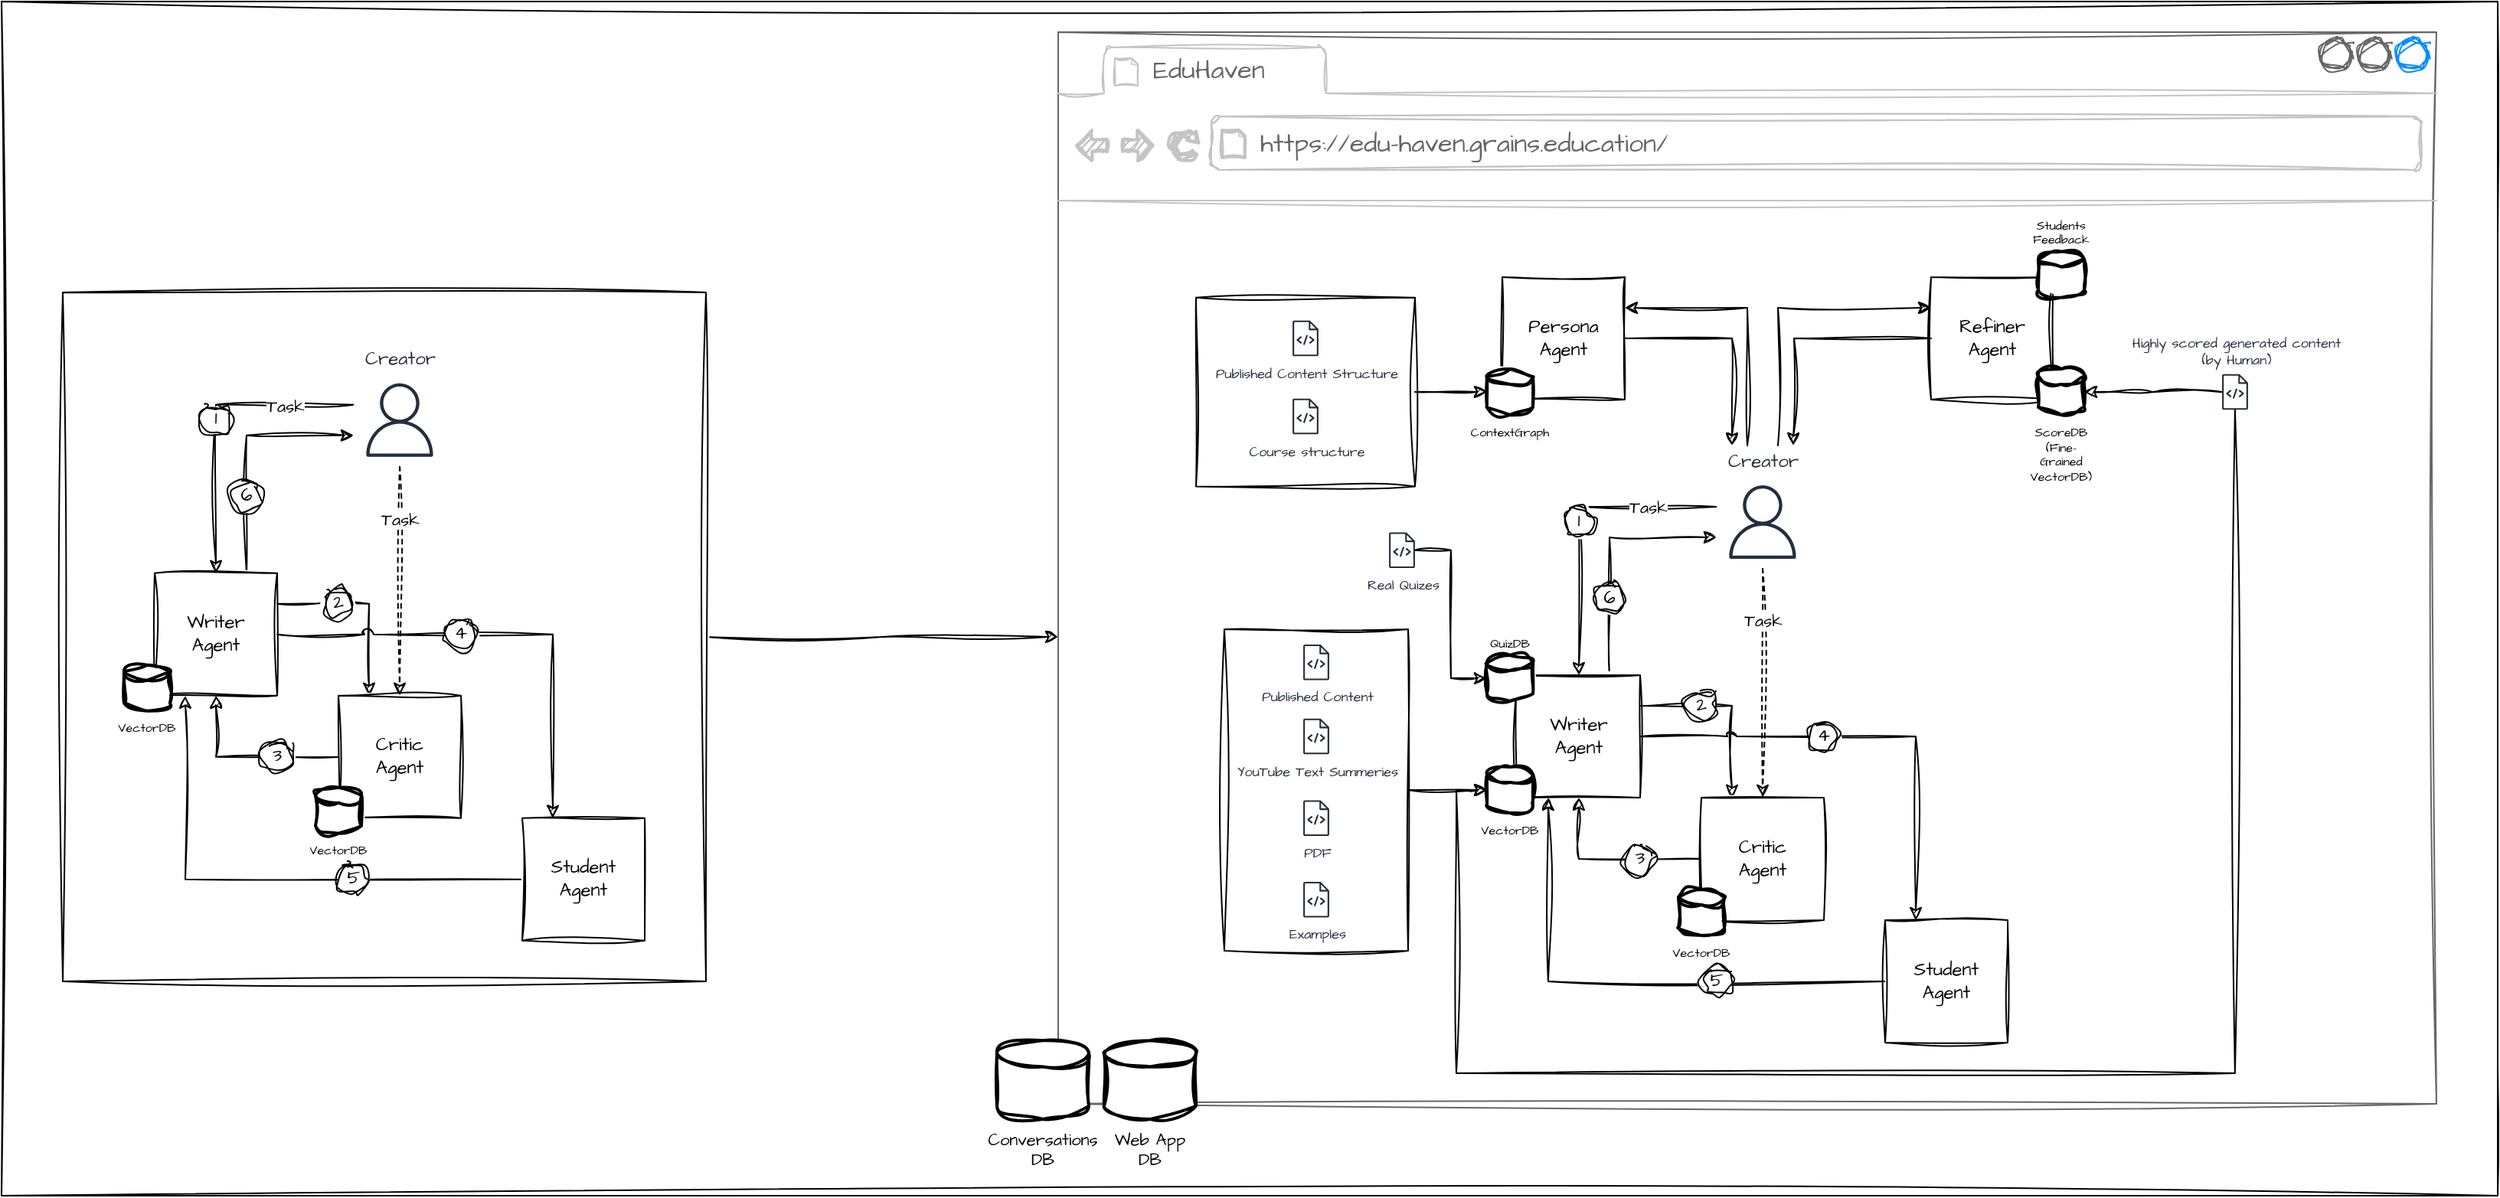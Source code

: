 <mxfile version="25.0.2">
  <diagram name="Page-1" id="W8bSNdLPYr1dXPFrKu34">
    <mxGraphModel dx="4044" dy="2367" grid="1" gridSize="10" guides="1" tooltips="1" connect="1" arrows="1" fold="1" page="1" pageScale="1" pageWidth="850" pageHeight="1100" math="0" shadow="0">
      <root>
        <mxCell id="0" />
        <mxCell id="1" parent="0" />
        <mxCell id="InH-2OL0I4JzbehAtgvm-1" value="" style="rounded=0;whiteSpace=wrap;html=1;sketch=1;hachureGap=4;jiggle=2;curveFitting=1;fontFamily=Architects Daughter;fontSource=https%3A%2F%2Ffonts.googleapis.com%2Fcss%3Ffamily%3DArchitects%2BDaughter;" vertex="1" parent="1">
          <mxGeometry x="-790" y="-80" width="1630" height="780" as="geometry" />
        </mxCell>
        <mxCell id="SzTCdKsAHVNia2QmVGR1-116" style="edgeStyle=orthogonalEdgeStyle;rounded=0;sketch=1;hachureGap=4;jiggle=2;curveFitting=1;orthogonalLoop=1;jettySize=auto;html=1;fontFamily=Architects Daughter;fontSource=https%3A%2F%2Ffonts.googleapis.com%2Fcss%3Ffamily%3DArchitects%2BDaughter;" parent="1" source="SzTCdKsAHVNia2QmVGR1-115" edge="1">
          <mxGeometry relative="1" as="geometry">
            <mxPoint x="-100.0" y="335" as="targetPoint" />
          </mxGeometry>
        </mxCell>
        <mxCell id="SzTCdKsAHVNia2QmVGR1-115" value="" style="rounded=0;whiteSpace=wrap;html=1;sketch=1;hachureGap=4;jiggle=2;curveFitting=1;fontFamily=Architects Daughter;fontSource=https%3A%2F%2Ffonts.googleapis.com%2Fcss%3Ffamily%3DArchitects%2BDaughter;" parent="1" vertex="1">
          <mxGeometry x="-750" y="110" width="420" height="450" as="geometry" />
        </mxCell>
        <mxCell id="SzTCdKsAHVNia2QmVGR1-69" value="" style="strokeWidth=1;shadow=0;dashed=0;align=center;html=1;shape=mxgraph.mockup.containers.browserWindow;rSize=0;strokeColor=#666666;strokeColor2=#008cff;strokeColor3=#c4c4c4;mainText=,;recursiveResize=0;sketch=1;hachureGap=4;jiggle=2;curveFitting=1;fontFamily=Architects Daughter;fontSource=https%3A%2F%2Ffonts.googleapis.com%2Fcss%3Ffamily%3DArchitects%2BDaughter;movable=0;resizable=0;rotatable=0;deletable=0;editable=0;locked=1;connectable=0;" parent="1" vertex="1">
          <mxGeometry x="-100" y="-60" width="900" height="700" as="geometry" />
        </mxCell>
        <mxCell id="SzTCdKsAHVNia2QmVGR1-70" value="EduHaven" style="strokeWidth=1;shadow=0;dashed=0;align=center;html=1;shape=mxgraph.mockup.containers.anchor;fontSize=17;fontColor=#666666;align=left;whiteSpace=wrap;sketch=1;hachureGap=4;jiggle=2;curveFitting=1;fontFamily=Architects Daughter;fontSource=https%3A%2F%2Ffonts.googleapis.com%2Fcss%3Ffamily%3DArchitects%2BDaughter;" parent="SzTCdKsAHVNia2QmVGR1-69" vertex="1">
          <mxGeometry x="60" y="12" width="110" height="26" as="geometry" />
        </mxCell>
        <mxCell id="SzTCdKsAHVNia2QmVGR1-71" value="https://edu-haven.grains.education/" style="strokeWidth=1;shadow=0;dashed=0;align=center;html=1;shape=mxgraph.mockup.containers.anchor;rSize=0;fontSize=17;fontColor=#666666;align=left;sketch=1;hachureGap=4;jiggle=2;curveFitting=1;fontFamily=Architects Daughter;fontSource=https%3A%2F%2Ffonts.googleapis.com%2Fcss%3Ffamily%3DArchitects%2BDaughter;" parent="SzTCdKsAHVNia2QmVGR1-69" vertex="1">
          <mxGeometry x="130" y="60" width="250" height="26" as="geometry" />
        </mxCell>
        <mxCell id="SzTCdKsAHVNia2QmVGR1-78" value="" style="rounded=0;whiteSpace=wrap;html=1;sketch=1;hachureGap=4;jiggle=2;curveFitting=1;fontFamily=Architects Daughter;fontSource=https%3A%2F%2Ffonts.googleapis.com%2Fcss%3Ffamily%3DArchitects%2BDaughter;" parent="1" vertex="1">
          <mxGeometry x="-10" y="113.32" width="143" height="123.37" as="geometry" />
        </mxCell>
        <mxCell id="SzTCdKsAHVNia2QmVGR1-37" value="Refiner&lt;div&gt;Agent&lt;br&gt;&lt;/div&gt;" style="whiteSpace=wrap;html=1;aspect=fixed;sketch=1;hachureGap=4;jiggle=2;curveFitting=1;fontFamily=Architects Daughter;fontSource=https%3A%2F%2Ffonts.googleapis.com%2Fcss%3Ffamily%3DArchitects%2BDaughter;" parent="1" vertex="1">
          <mxGeometry x="470" y="100" width="80" height="80" as="geometry" />
        </mxCell>
        <mxCell id="SzTCdKsAHVNia2QmVGR1-8" style="edgeStyle=orthogonalEdgeStyle;rounded=0;sketch=1;hachureGap=4;jiggle=2;curveFitting=1;orthogonalLoop=1;jettySize=auto;html=1;entryX=0.25;entryY=0;entryDx=0;entryDy=0;fontFamily=Architects Daughter;fontSource=https%3A%2F%2Ffonts.googleapis.com%2Fcss%3Ffamily%3DArchitects%2BDaughter;" parent="1" source="SzTCdKsAHVNia2QmVGR1-1" target="SzTCdKsAHVNia2QmVGR1-2" edge="1">
          <mxGeometry relative="1" as="geometry">
            <Array as="points">
              <mxPoint x="340" y="380" />
            </Array>
          </mxGeometry>
        </mxCell>
        <mxCell id="SzTCdKsAHVNia2QmVGR1-10" style="edgeStyle=orthogonalEdgeStyle;rounded=0;sketch=1;hachureGap=4;jiggle=2;curveFitting=1;orthogonalLoop=1;jettySize=auto;html=1;exitX=1;exitY=0.5;exitDx=0;exitDy=0;entryX=0.25;entryY=0;entryDx=0;entryDy=0;fontFamily=Architects Daughter;fontSource=https%3A%2F%2Ffonts.googleapis.com%2Fcss%3Ffamily%3DArchitects%2BDaughter;jumpStyle=arc;" parent="1" source="SzTCdKsAHVNia2QmVGR1-1" target="SzTCdKsAHVNia2QmVGR1-3" edge="1">
          <mxGeometry relative="1" as="geometry" />
        </mxCell>
        <mxCell id="SzTCdKsAHVNia2QmVGR1-13" style="edgeStyle=orthogonalEdgeStyle;rounded=0;sketch=1;hachureGap=4;jiggle=2;curveFitting=1;orthogonalLoop=1;jettySize=auto;html=1;exitX=0.75;exitY=0;exitDx=0;exitDy=0;fontFamily=Architects Daughter;fontSource=https%3A%2F%2Ffonts.googleapis.com%2Fcss%3Ffamily%3DArchitects%2BDaughter;" parent="1" source="SzTCdKsAHVNia2QmVGR1-1" target="SzTCdKsAHVNia2QmVGR1-4" edge="1">
          <mxGeometry relative="1" as="geometry">
            <mxPoint x="310" y="280" as="targetPoint" />
            <Array as="points">
              <mxPoint x="260" y="270" />
            </Array>
          </mxGeometry>
        </mxCell>
        <mxCell id="SzTCdKsAHVNia2QmVGR1-1" value="Writer&lt;div&gt;Agent&lt;/div&gt;" style="whiteSpace=wrap;html=1;aspect=fixed;sketch=1;hachureGap=4;jiggle=2;curveFitting=1;fontFamily=Architects Daughter;fontSource=https%3A%2F%2Ffonts.googleapis.com%2Fcss%3Ffamily%3DArchitects%2BDaughter;" parent="1" vertex="1">
          <mxGeometry x="200" y="360" width="80" height="80" as="geometry" />
        </mxCell>
        <mxCell id="SzTCdKsAHVNia2QmVGR1-9" style="edgeStyle=orthogonalEdgeStyle;rounded=0;sketch=1;hachureGap=4;jiggle=2;curveFitting=1;orthogonalLoop=1;jettySize=auto;html=1;exitX=0;exitY=0.5;exitDx=0;exitDy=0;entryX=0.5;entryY=1;entryDx=0;entryDy=0;fontFamily=Architects Daughter;fontSource=https%3A%2F%2Ffonts.googleapis.com%2Fcss%3Ffamily%3DArchitects%2BDaughter;" parent="1" source="SzTCdKsAHVNia2QmVGR1-2" target="SzTCdKsAHVNia2QmVGR1-1" edge="1">
          <mxGeometry relative="1" as="geometry" />
        </mxCell>
        <mxCell id="SzTCdKsAHVNia2QmVGR1-2" value="Critic&lt;div&gt;Agent&lt;br&gt;&lt;/div&gt;" style="whiteSpace=wrap;html=1;aspect=fixed;sketch=1;hachureGap=4;jiggle=2;curveFitting=1;fontFamily=Architects Daughter;fontSource=https%3A%2F%2Ffonts.googleapis.com%2Fcss%3Ffamily%3DArchitects%2BDaughter;" parent="1" vertex="1">
          <mxGeometry x="320" y="440" width="80" height="80" as="geometry" />
        </mxCell>
        <mxCell id="SzTCdKsAHVNia2QmVGR1-11" style="edgeStyle=orthogonalEdgeStyle;rounded=0;sketch=1;hachureGap=4;jiggle=2;curveFitting=1;orthogonalLoop=1;jettySize=auto;html=1;entryX=0.25;entryY=1;entryDx=0;entryDy=0;fontFamily=Architects Daughter;fontSource=https%3A%2F%2Ffonts.googleapis.com%2Fcss%3Ffamily%3DArchitects%2BDaughter;" parent="1" source="SzTCdKsAHVNia2QmVGR1-3" target="SzTCdKsAHVNia2QmVGR1-1" edge="1">
          <mxGeometry relative="1" as="geometry" />
        </mxCell>
        <mxCell id="SzTCdKsAHVNia2QmVGR1-3" value="Student&lt;div&gt;Agent&lt;br&gt;&lt;/div&gt;" style="whiteSpace=wrap;html=1;aspect=fixed;sketch=1;hachureGap=4;jiggle=2;curveFitting=1;fontFamily=Architects Daughter;fontSource=https%3A%2F%2Ffonts.googleapis.com%2Fcss%3Ffamily%3DArchitects%2BDaughter;" parent="1" vertex="1">
          <mxGeometry x="440" y="520" width="80" height="80" as="geometry" />
        </mxCell>
        <mxCell id="SzTCdKsAHVNia2QmVGR1-5" style="edgeStyle=orthogonalEdgeStyle;rounded=0;sketch=1;hachureGap=4;jiggle=2;curveFitting=1;orthogonalLoop=1;jettySize=auto;html=1;entryX=0.5;entryY=0;entryDx=0;entryDy=0;fontFamily=Architects Daughter;fontSource=https%3A%2F%2Ffonts.googleapis.com%2Fcss%3Ffamily%3DArchitects%2BDaughter;" parent="1" source="SzTCdKsAHVNia2QmVGR1-4" target="SzTCdKsAHVNia2QmVGR1-1" edge="1">
          <mxGeometry relative="1" as="geometry">
            <Array as="points">
              <mxPoint x="240" y="250" />
            </Array>
          </mxGeometry>
        </mxCell>
        <mxCell id="SzTCdKsAHVNia2QmVGR1-15" value="Task" style="edgeLabel;html=1;align=center;verticalAlign=middle;resizable=0;points=[];sketch=1;hachureGap=4;jiggle=2;curveFitting=1;fontFamily=Architects Daughter;fontSource=https%3A%2F%2Ffonts.googleapis.com%2Fcss%3Ffamily%3DArchitects%2BDaughter;" parent="SzTCdKsAHVNia2QmVGR1-5" vertex="1" connectable="0">
          <mxGeometry x="-0.55" relative="1" as="geometry">
            <mxPoint as="offset" />
          </mxGeometry>
        </mxCell>
        <mxCell id="SzTCdKsAHVNia2QmVGR1-6" style="edgeStyle=orthogonalEdgeStyle;rounded=0;sketch=1;hachureGap=4;jiggle=2;curveFitting=1;orthogonalLoop=1;jettySize=auto;html=1;entryX=0.5;entryY=0;entryDx=0;entryDy=0;fontFamily=Architects Daughter;fontSource=https%3A%2F%2Ffonts.googleapis.com%2Fcss%3Ffamily%3DArchitects%2BDaughter;dashed=1;" parent="1" source="SzTCdKsAHVNia2QmVGR1-4" target="SzTCdKsAHVNia2QmVGR1-2" edge="1">
          <mxGeometry relative="1" as="geometry" />
        </mxCell>
        <mxCell id="SzTCdKsAHVNia2QmVGR1-16" value="Task" style="edgeLabel;html=1;align=center;verticalAlign=middle;resizable=0;points=[];sketch=1;hachureGap=4;jiggle=2;curveFitting=1;fontFamily=Architects Daughter;fontSource=https%3A%2F%2Ffonts.googleapis.com%2Fcss%3Ffamily%3DArchitects%2BDaughter;" parent="SzTCdKsAHVNia2QmVGR1-6" vertex="1" connectable="0">
          <mxGeometry x="-0.547" relative="1" as="geometry">
            <mxPoint as="offset" />
          </mxGeometry>
        </mxCell>
        <mxCell id="SzTCdKsAHVNia2QmVGR1-39" style="edgeStyle=orthogonalEdgeStyle;rounded=0;sketch=1;hachureGap=4;jiggle=2;curveFitting=1;orthogonalLoop=1;jettySize=auto;html=1;entryX=0;entryY=0.25;entryDx=0;entryDy=0;fontFamily=Architects Daughter;fontSource=https%3A%2F%2Ffonts.googleapis.com%2Fcss%3Ffamily%3DArchitects%2BDaughter;" parent="1" target="SzTCdKsAHVNia2QmVGR1-37" edge="1">
          <mxGeometry relative="1" as="geometry">
            <mxPoint x="370" y="210" as="sourcePoint" />
            <Array as="points">
              <mxPoint x="370" y="120" />
            </Array>
          </mxGeometry>
        </mxCell>
        <mxCell id="SzTCdKsAHVNia2QmVGR1-42" style="edgeStyle=orthogonalEdgeStyle;rounded=0;sketch=1;hachureGap=4;jiggle=2;curveFitting=1;orthogonalLoop=1;jettySize=auto;html=1;entryX=1;entryY=0.25;entryDx=0;entryDy=0;fontFamily=Architects Daughter;fontSource=https%3A%2F%2Ffonts.googleapis.com%2Fcss%3Ffamily%3DArchitects%2BDaughter;" parent="1" target="SzTCdKsAHVNia2QmVGR1-36" edge="1">
          <mxGeometry relative="1" as="geometry">
            <mxPoint x="350" y="210" as="sourcePoint" />
            <Array as="points">
              <mxPoint x="350" y="210" />
              <mxPoint x="350" y="120" />
            </Array>
          </mxGeometry>
        </mxCell>
        <mxCell id="SzTCdKsAHVNia2QmVGR1-4" value="Creator" style="sketch=0;outlineConnect=0;fontColor=#232F3E;gradientColor=none;strokeColor=#232F3E;fillColor=#ffffff;dashed=0;verticalLabelPosition=top;verticalAlign=bottom;align=center;html=1;fontSize=12;fontStyle=0;aspect=fixed;shape=mxgraph.aws4.resourceIcon;resIcon=mxgraph.aws4.user;hachureGap=4;jiggle=2;curveFitting=1;fontFamily=Architects Daughter;fontSource=https%3A%2F%2Ffonts.googleapis.com%2Fcss%3Ffamily%3DArchitects%2BDaughter;labelPosition=center;" parent="1" vertex="1">
          <mxGeometry x="330" y="230" width="60" height="60" as="geometry" />
        </mxCell>
        <mxCell id="SzTCdKsAHVNia2QmVGR1-19" value="1" style="ellipse;whiteSpace=wrap;html=1;aspect=fixed;sketch=1;hachureGap=4;jiggle=2;curveFitting=1;fontFamily=Architects Daughter;fontSource=https%3A%2F%2Ffonts.googleapis.com%2Fcss%3Ffamily%3DArchitects%2BDaughter;" parent="1" vertex="1">
          <mxGeometry x="230" y="250" width="20" height="20" as="geometry" />
        </mxCell>
        <mxCell id="SzTCdKsAHVNia2QmVGR1-20" value="2" style="ellipse;whiteSpace=wrap;html=1;aspect=fixed;sketch=1;hachureGap=4;jiggle=2;curveFitting=1;fontFamily=Architects Daughter;fontSource=https%3A%2F%2Ffonts.googleapis.com%2Fcss%3Ffamily%3DArchitects%2BDaughter;" parent="1" vertex="1">
          <mxGeometry x="310" y="370" width="20" height="20" as="geometry" />
        </mxCell>
        <mxCell id="SzTCdKsAHVNia2QmVGR1-23" value="3" style="ellipse;whiteSpace=wrap;html=1;aspect=fixed;sketch=1;hachureGap=4;jiggle=2;curveFitting=1;fontFamily=Architects Daughter;fontSource=https%3A%2F%2Ffonts.googleapis.com%2Fcss%3Ffamily%3DArchitects%2BDaughter;" parent="1" vertex="1">
          <mxGeometry x="270" y="470" width="20" height="20" as="geometry" />
        </mxCell>
        <mxCell id="SzTCdKsAHVNia2QmVGR1-24" value="4" style="ellipse;whiteSpace=wrap;html=1;aspect=fixed;sketch=1;hachureGap=4;jiggle=2;curveFitting=1;fontFamily=Architects Daughter;fontSource=https%3A%2F%2Ffonts.googleapis.com%2Fcss%3Ffamily%3DArchitects%2BDaughter;" parent="1" vertex="1">
          <mxGeometry x="390" y="390" width="20" height="20" as="geometry" />
        </mxCell>
        <mxCell id="SzTCdKsAHVNia2QmVGR1-25" value="5" style="ellipse;whiteSpace=wrap;html=1;aspect=fixed;sketch=1;hachureGap=4;jiggle=2;curveFitting=1;fontFamily=Architects Daughter;fontSource=https%3A%2F%2Ffonts.googleapis.com%2Fcss%3Ffamily%3DArchitects%2BDaughter;" parent="1" vertex="1">
          <mxGeometry x="320" y="550" width="20" height="20" as="geometry" />
        </mxCell>
        <mxCell id="SzTCdKsAHVNia2QmVGR1-26" value="VectorDB" style="strokeWidth=2;html=1;shape=mxgraph.flowchart.database;whiteSpace=wrap;sketch=1;hachureGap=4;jiggle=2;curveFitting=1;fontFamily=Architects Daughter;fontSource=https%3A%2F%2Ffonts.googleapis.com%2Fcss%3Ffamily%3DArchitects%2BDaughter;labelPosition=center;verticalLabelPosition=bottom;align=center;verticalAlign=top;textDirection=ltr;fontSize=8;" parent="1" vertex="1">
          <mxGeometry x="180" y="420" width="30" height="30" as="geometry" />
        </mxCell>
        <mxCell id="SzTCdKsAHVNia2QmVGR1-32" value="VectorDB" style="strokeWidth=2;html=1;shape=mxgraph.flowchart.database;whiteSpace=wrap;sketch=1;hachureGap=4;jiggle=2;curveFitting=1;fontFamily=Architects Daughter;fontSource=https%3A%2F%2Ffonts.googleapis.com%2Fcss%3Ffamily%3DArchitects%2BDaughter;labelPosition=center;verticalLabelPosition=bottom;align=center;verticalAlign=top;textDirection=ltr;fontSize=8;" parent="1" vertex="1">
          <mxGeometry x="305" y="500" width="30" height="30" as="geometry" />
        </mxCell>
        <mxCell id="SzTCdKsAHVNia2QmVGR1-34" value="6" style="ellipse;whiteSpace=wrap;html=1;aspect=fixed;sketch=1;hachureGap=4;jiggle=2;curveFitting=1;fontFamily=Architects Daughter;fontSource=https%3A%2F%2Ffonts.googleapis.com%2Fcss%3Ffamily%3DArchitects%2BDaughter;" parent="1" vertex="1">
          <mxGeometry x="250" y="300" width="20" height="20" as="geometry" />
        </mxCell>
        <mxCell id="SzTCdKsAHVNia2QmVGR1-38" style="edgeStyle=orthogonalEdgeStyle;rounded=0;sketch=1;hachureGap=4;jiggle=2;curveFitting=1;orthogonalLoop=1;jettySize=auto;html=1;fontFamily=Architects Daughter;fontSource=https%3A%2F%2Ffonts.googleapis.com%2Fcss%3Ffamily%3DArchitects%2BDaughter;" parent="1" source="SzTCdKsAHVNia2QmVGR1-36" edge="1">
          <mxGeometry relative="1" as="geometry">
            <mxPoint x="340" y="210" as="targetPoint" />
            <Array as="points">
              <mxPoint x="340" y="140" />
              <mxPoint x="340" y="210" />
            </Array>
          </mxGeometry>
        </mxCell>
        <mxCell id="SzTCdKsAHVNia2QmVGR1-36" value="Persona&lt;div&gt;Agent&lt;br&gt;&lt;/div&gt;" style="whiteSpace=wrap;html=1;aspect=fixed;sketch=1;hachureGap=4;jiggle=2;curveFitting=1;fontFamily=Architects Daughter;fontSource=https%3A%2F%2Ffonts.googleapis.com%2Fcss%3Ffamily%3DArchitects%2BDaughter;" parent="1" vertex="1">
          <mxGeometry x="190" y="100" width="80" height="80" as="geometry" />
        </mxCell>
        <mxCell id="SzTCdKsAHVNia2QmVGR1-41" style="edgeStyle=orthogonalEdgeStyle;rounded=0;sketch=1;hachureGap=4;jiggle=2;curveFitting=1;orthogonalLoop=1;jettySize=auto;html=1;exitX=0;exitY=0.5;exitDx=0;exitDy=0;fontFamily=Architects Daughter;fontSource=https%3A%2F%2Ffonts.googleapis.com%2Fcss%3Ffamily%3DArchitects%2BDaughter;" parent="1" source="SzTCdKsAHVNia2QmVGR1-37" edge="1">
          <mxGeometry relative="1" as="geometry">
            <mxPoint x="380" y="210" as="targetPoint" />
          </mxGeometry>
        </mxCell>
        <mxCell id="SzTCdKsAHVNia2QmVGR1-43" value="ScoreDB&lt;br&gt;(Fine-Grained VectorDB)" style="strokeWidth=2;html=1;shape=mxgraph.flowchart.database;whiteSpace=wrap;sketch=1;hachureGap=4;jiggle=2;curveFitting=1;fontFamily=Architects Daughter;fontSource=https%3A%2F%2Ffonts.googleapis.com%2Fcss%3Ffamily%3DArchitects%2BDaughter;labelPosition=center;verticalLabelPosition=bottom;align=center;verticalAlign=top;textDirection=ltr;fontSize=8;" parent="1" vertex="1">
          <mxGeometry x="540" y="160" width="30" height="30" as="geometry" />
        </mxCell>
        <mxCell id="SzTCdKsAHVNia2QmVGR1-44" value="ContextGraph" style="strokeWidth=2;html=1;shape=mxgraph.flowchart.database;whiteSpace=wrap;sketch=1;hachureGap=4;jiggle=2;curveFitting=1;fontFamily=Architects Daughter;fontSource=https%3A%2F%2Ffonts.googleapis.com%2Fcss%3Ffamily%3DArchitects%2BDaughter;labelPosition=center;verticalLabelPosition=bottom;align=center;verticalAlign=top;textDirection=ltr;fontSize=8;" parent="1" vertex="1">
          <mxGeometry x="180" y="160" width="30" height="30" as="geometry" />
        </mxCell>
        <mxCell id="SzTCdKsAHVNia2QmVGR1-52" style="edgeStyle=orthogonalEdgeStyle;rounded=0;sketch=1;hachureGap=4;jiggle=2;curveFitting=1;orthogonalLoop=1;jettySize=auto;html=1;entryX=0;entryY=0.5;entryDx=0;entryDy=0;entryPerimeter=0;fontFamily=Architects Daughter;fontSource=https%3A%2F%2Ffonts.googleapis.com%2Fcss%3Ffamily%3DArchitects%2BDaughter;" parent="1" source="SzTCdKsAHVNia2QmVGR1-51" target="SzTCdKsAHVNia2QmVGR1-26" edge="1">
          <mxGeometry relative="1" as="geometry" />
        </mxCell>
        <mxCell id="SzTCdKsAHVNia2QmVGR1-53" value="" style="group" parent="1" vertex="1" connectable="0">
          <mxGeometry x="8.5" y="347" width="120" height="190" as="geometry" />
        </mxCell>
        <mxCell id="SzTCdKsAHVNia2QmVGR1-51" value="" style="rounded=0;whiteSpace=wrap;html=1;sketch=1;hachureGap=4;jiggle=2;curveFitting=1;fontFamily=Architects Daughter;fontSource=https%3A%2F%2Ffonts.googleapis.com%2Fcss%3Ffamily%3DArchitects%2BDaughter;" parent="SzTCdKsAHVNia2QmVGR1-53" vertex="1">
          <mxGeometry y="-17" width="120" height="210" as="geometry" />
        </mxCell>
        <mxCell id="SzTCdKsAHVNia2QmVGR1-45" value="YouTube Text Summeries" style="sketch=0;outlineConnect=0;fontColor=#232F3E;gradientColor=none;fillColor=#232F3D;strokeColor=none;dashed=0;verticalLabelPosition=bottom;verticalAlign=top;align=center;html=1;fontSize=9;fontStyle=0;aspect=fixed;pointerEvents=1;shape=mxgraph.aws4.source_code;hachureGap=4;jiggle=2;curveFitting=1;fontFamily=Architects Daughter;fontSource=https%3A%2F%2Ffonts.googleapis.com%2Fcss%3Ffamily%3DArchitects%2BDaughter;" parent="SzTCdKsAHVNia2QmVGR1-53" vertex="1">
          <mxGeometry x="51.5" y="41.37" width="17" height="23.26" as="geometry" />
        </mxCell>
        <mxCell id="SzTCdKsAHVNia2QmVGR1-46" value="PDF" style="sketch=0;outlineConnect=0;fontColor=#232F3E;gradientColor=none;fillColor=#232F3D;strokeColor=none;dashed=0;verticalLabelPosition=bottom;verticalAlign=top;align=center;html=1;fontSize=9;fontStyle=0;aspect=fixed;pointerEvents=1;shape=mxgraph.aws4.source_code;hachureGap=4;jiggle=2;curveFitting=1;fontFamily=Architects Daughter;fontSource=https%3A%2F%2Ffonts.googleapis.com%2Fcss%3Ffamily%3DArchitects%2BDaughter;" parent="SzTCdKsAHVNia2QmVGR1-53" vertex="1">
          <mxGeometry x="51.5" y="94.74" width="17" height="23.26" as="geometry" />
        </mxCell>
        <mxCell id="SzTCdKsAHVNia2QmVGR1-47" value="Examples" style="sketch=0;outlineConnect=0;fontColor=#232F3E;gradientColor=none;fillColor=#232F3D;strokeColor=none;dashed=0;verticalLabelPosition=bottom;verticalAlign=top;align=center;html=1;fontSize=9;fontStyle=0;aspect=fixed;pointerEvents=1;shape=mxgraph.aws4.source_code;hachureGap=4;jiggle=2;curveFitting=1;fontFamily=Architects Daughter;fontSource=https%3A%2F%2Ffonts.googleapis.com%2Fcss%3Ffamily%3DArchitects%2BDaughter;" parent="SzTCdKsAHVNia2QmVGR1-53" vertex="1">
          <mxGeometry x="51.5" y="148" width="17" height="23.26" as="geometry" />
        </mxCell>
        <mxCell id="SzTCdKsAHVNia2QmVGR1-79" value="Published Content" style="sketch=0;outlineConnect=0;fontColor=#232F3E;gradientColor=none;fillColor=#232F3D;strokeColor=none;dashed=0;verticalLabelPosition=bottom;verticalAlign=top;align=center;html=1;fontSize=9;fontStyle=0;aspect=fixed;pointerEvents=1;shape=mxgraph.aws4.source_code;hachureGap=4;jiggle=2;curveFitting=1;fontFamily=Architects Daughter;fontSource=https%3A%2F%2Ffonts.googleapis.com%2Fcss%3Ffamily%3DArchitects%2BDaughter;" parent="SzTCdKsAHVNia2QmVGR1-53" vertex="1">
          <mxGeometry x="51.5" y="-7" width="17" height="23.26" as="geometry" />
        </mxCell>
        <mxCell id="SzTCdKsAHVNia2QmVGR1-59" value="Course structure" style="sketch=0;outlineConnect=0;fontColor=#232F3E;gradientColor=none;fillColor=#232F3D;strokeColor=none;dashed=0;verticalLabelPosition=bottom;verticalAlign=top;align=center;html=1;fontSize=9;fontStyle=0;aspect=fixed;pointerEvents=1;shape=mxgraph.aws4.source_code;hachureGap=4;jiggle=2;curveFitting=1;fontFamily=Architects Daughter;fontSource=https%3A%2F%2Ffonts.googleapis.com%2Fcss%3Ffamily%3DArchitects%2BDaughter;" parent="1" vertex="1">
          <mxGeometry x="53" y="179.37" width="17" height="23.26" as="geometry" />
        </mxCell>
        <mxCell id="SzTCdKsAHVNia2QmVGR1-60" style="edgeStyle=orthogonalEdgeStyle;rounded=0;sketch=1;hachureGap=4;jiggle=2;curveFitting=1;orthogonalLoop=1;jettySize=auto;html=1;entryX=0;entryY=0.5;entryDx=0;entryDy=0;entryPerimeter=0;fontFamily=Architects Daughter;fontSource=https%3A%2F%2Ffonts.googleapis.com%2Fcss%3Ffamily%3DArchitects%2BDaughter;exitX=1;exitY=0.5;exitDx=0;exitDy=0;" parent="1" source="SzTCdKsAHVNia2QmVGR1-78" target="SzTCdKsAHVNia2QmVGR1-44" edge="1">
          <mxGeometry relative="1" as="geometry" />
        </mxCell>
        <mxCell id="SzTCdKsAHVNia2QmVGR1-63" style="edgeStyle=orthogonalEdgeStyle;rounded=0;sketch=1;hachureGap=4;jiggle=2;curveFitting=1;orthogonalLoop=1;jettySize=auto;html=1;fontFamily=Architects Daughter;fontSource=https%3A%2F%2Ffonts.googleapis.com%2Fcss%3Ffamily%3DArchitects%2BDaughter;" parent="1" source="SzTCdKsAHVNia2QmVGR1-62" target="SzTCdKsAHVNia2QmVGR1-43" edge="1">
          <mxGeometry relative="1" as="geometry" />
        </mxCell>
        <mxCell id="SzTCdKsAHVNia2QmVGR1-62" value="Highly scored generated content&lt;div&gt;(by Human)&lt;/div&gt;" style="sketch=0;outlineConnect=0;fontColor=#232F3E;gradientColor=none;fillColor=#232F3D;strokeColor=none;dashed=0;verticalLabelPosition=top;verticalAlign=bottom;align=center;html=1;fontSize=9;fontStyle=0;aspect=fixed;pointerEvents=1;shape=mxgraph.aws4.source_code;hachureGap=4;jiggle=2;curveFitting=1;fontFamily=Architects Daughter;fontSource=https%3A%2F%2Ffonts.googleapis.com%2Fcss%3Ffamily%3DArchitects%2BDaughter;labelPosition=center;" parent="1" vertex="1">
          <mxGeometry x="660" y="163.37" width="17" height="23.26" as="geometry" />
        </mxCell>
        <mxCell id="SzTCdKsAHVNia2QmVGR1-64" style="edgeStyle=orthogonalEdgeStyle;rounded=0;sketch=1;hachureGap=4;jiggle=2;curveFitting=1;orthogonalLoop=1;jettySize=auto;html=1;entryX=0;entryY=0.5;entryDx=0;entryDy=0;entryPerimeter=0;fontFamily=Architects Daughter;fontSource=https%3A%2F%2Ffonts.googleapis.com%2Fcss%3Ffamily%3DArchitects%2BDaughter;" parent="1" source="SzTCdKsAHVNia2QmVGR1-62" target="SzTCdKsAHVNia2QmVGR1-26" edge="1">
          <mxGeometry relative="1" as="geometry">
            <Array as="points">
              <mxPoint x="668" y="620" />
              <mxPoint x="160" y="620" />
              <mxPoint x="160" y="435" />
            </Array>
          </mxGeometry>
        </mxCell>
        <mxCell id="SzTCdKsAHVNia2QmVGR1-85" value="Web App DB" style="strokeWidth=2;html=1;shape=mxgraph.flowchart.database;whiteSpace=wrap;sketch=1;hachureGap=4;jiggle=2;curveFitting=1;fontFamily=Architects Daughter;fontSource=https%3A%2F%2Ffonts.googleapis.com%2Fcss%3Ffamily%3DArchitects%2BDaughter;labelPosition=center;verticalLabelPosition=bottom;align=center;verticalAlign=top;textDirection=ltr;fontSize=11;" parent="1" vertex="1">
          <mxGeometry x="-70" y="598.57" width="60" height="51.43" as="geometry" />
        </mxCell>
        <mxCell id="SzTCdKsAHVNia2QmVGR1-86" value="Conversations DB" style="strokeWidth=2;html=1;shape=mxgraph.flowchart.database;whiteSpace=wrap;sketch=1;hachureGap=4;jiggle=2;curveFitting=1;fontFamily=Architects Daughter;fontSource=https%3A%2F%2Ffonts.googleapis.com%2Fcss%3Ffamily%3DArchitects%2BDaughter;labelPosition=center;verticalLabelPosition=bottom;align=center;verticalAlign=top;textDirection=ltr;fontSize=11;" parent="1" vertex="1">
          <mxGeometry x="-140" y="598.57" width="60" height="51.43" as="geometry" />
        </mxCell>
        <mxCell id="SzTCdKsAHVNia2QmVGR1-72" value="Published Content Structure" style="sketch=0;outlineConnect=0;fontColor=#232F3E;gradientColor=none;fillColor=#232F3D;strokeColor=none;dashed=0;verticalLabelPosition=bottom;verticalAlign=top;align=center;html=1;fontSize=9;fontStyle=0;aspect=fixed;pointerEvents=1;shape=mxgraph.aws4.source_code;hachureGap=4;jiggle=2;curveFitting=1;fontFamily=Architects Daughter;fontSource=https%3A%2F%2Ffonts.googleapis.com%2Fcss%3Ffamily%3DArchitects%2BDaughter;" parent="1" vertex="1">
          <mxGeometry x="53" y="128.37" width="17" height="23.26" as="geometry" />
        </mxCell>
        <mxCell id="SzTCdKsAHVNia2QmVGR1-87" value="Students Feedback" style="strokeWidth=2;html=1;shape=mxgraph.flowchart.database;whiteSpace=wrap;sketch=1;hachureGap=4;jiggle=2;curveFitting=1;fontFamily=Architects Daughter;fontSource=https%3A%2F%2Ffonts.googleapis.com%2Fcss%3Ffamily%3DArchitects%2BDaughter;labelPosition=center;verticalLabelPosition=top;align=center;verticalAlign=bottom;textDirection=ltr;fontSize=8;" parent="1" vertex="1">
          <mxGeometry x="540" y="83.32" width="30" height="30" as="geometry" />
        </mxCell>
        <mxCell id="SzTCdKsAHVNia2QmVGR1-88" value="QuizDB" style="strokeWidth=2;html=1;shape=mxgraph.flowchart.database;whiteSpace=wrap;sketch=1;hachureGap=4;jiggle=2;curveFitting=1;fontFamily=Architects Daughter;fontSource=https%3A%2F%2Ffonts.googleapis.com%2Fcss%3Ffamily%3DArchitects%2BDaughter;labelPosition=center;verticalLabelPosition=top;align=center;verticalAlign=bottom;textDirection=ltr;fontSize=8;" parent="1" vertex="1">
          <mxGeometry x="180" y="347" width="30" height="30" as="geometry" />
        </mxCell>
        <mxCell id="SzTCdKsAHVNia2QmVGR1-89" value="Real Quizes" style="sketch=0;outlineConnect=0;fontColor=#232F3E;gradientColor=none;fillColor=#232F3D;strokeColor=none;dashed=0;verticalLabelPosition=bottom;verticalAlign=top;align=center;html=1;fontSize=9;fontStyle=0;aspect=fixed;pointerEvents=1;shape=mxgraph.aws4.source_code;hachureGap=4;jiggle=2;curveFitting=1;fontFamily=Architects Daughter;fontSource=https%3A%2F%2Ffonts.googleapis.com%2Fcss%3Ffamily%3DArchitects%2BDaughter;" parent="1" vertex="1">
          <mxGeometry x="116" y="266.74" width="17" height="23.26" as="geometry" />
        </mxCell>
        <mxCell id="SzTCdKsAHVNia2QmVGR1-90" style="edgeStyle=orthogonalEdgeStyle;rounded=0;sketch=1;hachureGap=4;jiggle=2;curveFitting=1;orthogonalLoop=1;jettySize=auto;html=1;entryX=0;entryY=0.5;entryDx=0;entryDy=0;entryPerimeter=0;fontFamily=Architects Daughter;fontSource=https%3A%2F%2Ffonts.googleapis.com%2Fcss%3Ffamily%3DArchitects%2BDaughter;" parent="1" source="SzTCdKsAHVNia2QmVGR1-89" target="SzTCdKsAHVNia2QmVGR1-88" edge="1">
          <mxGeometry relative="1" as="geometry" />
        </mxCell>
        <mxCell id="SzTCdKsAHVNia2QmVGR1-91" style="edgeStyle=orthogonalEdgeStyle;rounded=0;sketch=1;hachureGap=4;jiggle=2;curveFitting=1;orthogonalLoop=1;jettySize=auto;html=1;entryX=0.25;entryY=0;entryDx=0;entryDy=0;fontFamily=Architects Daughter;fontSource=https%3A%2F%2Ffonts.googleapis.com%2Fcss%3Ffamily%3DArchitects%2BDaughter;" parent="1" source="SzTCdKsAHVNia2QmVGR1-94" target="SzTCdKsAHVNia2QmVGR1-96" edge="1">
          <mxGeometry relative="1" as="geometry">
            <Array as="points">
              <mxPoint x="-550" y="313.37" />
            </Array>
          </mxGeometry>
        </mxCell>
        <mxCell id="SzTCdKsAHVNia2QmVGR1-92" style="edgeStyle=orthogonalEdgeStyle;rounded=0;sketch=1;hachureGap=4;jiggle=2;curveFitting=1;orthogonalLoop=1;jettySize=auto;html=1;exitX=1;exitY=0.5;exitDx=0;exitDy=0;entryX=0.25;entryY=0;entryDx=0;entryDy=0;fontFamily=Architects Daughter;fontSource=https%3A%2F%2Ffonts.googleapis.com%2Fcss%3Ffamily%3DArchitects%2BDaughter;jumpStyle=arc;" parent="1" source="SzTCdKsAHVNia2QmVGR1-94" target="SzTCdKsAHVNia2QmVGR1-98" edge="1">
          <mxGeometry relative="1" as="geometry" />
        </mxCell>
        <mxCell id="SzTCdKsAHVNia2QmVGR1-93" style="edgeStyle=orthogonalEdgeStyle;rounded=0;sketch=1;hachureGap=4;jiggle=2;curveFitting=1;orthogonalLoop=1;jettySize=auto;html=1;exitX=0.75;exitY=0;exitDx=0;exitDy=0;fontFamily=Architects Daughter;fontSource=https%3A%2F%2Ffonts.googleapis.com%2Fcss%3Ffamily%3DArchitects%2BDaughter;" parent="1" source="SzTCdKsAHVNia2QmVGR1-94" target="SzTCdKsAHVNia2QmVGR1-105" edge="1">
          <mxGeometry relative="1" as="geometry">
            <mxPoint x="-580" y="213.37" as="targetPoint" />
            <Array as="points">
              <mxPoint x="-630" y="203.37" />
            </Array>
          </mxGeometry>
        </mxCell>
        <mxCell id="SzTCdKsAHVNia2QmVGR1-94" value="Writer&lt;div&gt;Agent&lt;/div&gt;" style="whiteSpace=wrap;html=1;aspect=fixed;sketch=1;hachureGap=4;jiggle=2;curveFitting=1;fontFamily=Architects Daughter;fontSource=https%3A%2F%2Ffonts.googleapis.com%2Fcss%3Ffamily%3DArchitects%2BDaughter;" parent="1" vertex="1">
          <mxGeometry x="-690" y="293.37" width="80" height="80" as="geometry" />
        </mxCell>
        <mxCell id="SzTCdKsAHVNia2QmVGR1-95" style="edgeStyle=orthogonalEdgeStyle;rounded=0;sketch=1;hachureGap=4;jiggle=2;curveFitting=1;orthogonalLoop=1;jettySize=auto;html=1;exitX=0;exitY=0.5;exitDx=0;exitDy=0;entryX=0.5;entryY=1;entryDx=0;entryDy=0;fontFamily=Architects Daughter;fontSource=https%3A%2F%2Ffonts.googleapis.com%2Fcss%3Ffamily%3DArchitects%2BDaughter;" parent="1" source="SzTCdKsAHVNia2QmVGR1-96" target="SzTCdKsAHVNia2QmVGR1-94" edge="1">
          <mxGeometry relative="1" as="geometry" />
        </mxCell>
        <mxCell id="SzTCdKsAHVNia2QmVGR1-96" value="Critic&lt;div&gt;Agent&lt;br&gt;&lt;/div&gt;" style="whiteSpace=wrap;html=1;aspect=fixed;sketch=1;hachureGap=4;jiggle=2;curveFitting=1;fontFamily=Architects Daughter;fontSource=https%3A%2F%2Ffonts.googleapis.com%2Fcss%3Ffamily%3DArchitects%2BDaughter;" parent="1" vertex="1">
          <mxGeometry x="-570" y="373.37" width="80" height="80" as="geometry" />
        </mxCell>
        <mxCell id="SzTCdKsAHVNia2QmVGR1-97" style="edgeStyle=orthogonalEdgeStyle;rounded=0;sketch=1;hachureGap=4;jiggle=2;curveFitting=1;orthogonalLoop=1;jettySize=auto;html=1;entryX=0.25;entryY=1;entryDx=0;entryDy=0;fontFamily=Architects Daughter;fontSource=https%3A%2F%2Ffonts.googleapis.com%2Fcss%3Ffamily%3DArchitects%2BDaughter;" parent="1" source="SzTCdKsAHVNia2QmVGR1-98" target="SzTCdKsAHVNia2QmVGR1-94" edge="1">
          <mxGeometry relative="1" as="geometry" />
        </mxCell>
        <mxCell id="SzTCdKsAHVNia2QmVGR1-98" value="Student&lt;div&gt;Agent&lt;br&gt;&lt;/div&gt;" style="whiteSpace=wrap;html=1;aspect=fixed;sketch=1;hachureGap=4;jiggle=2;curveFitting=1;fontFamily=Architects Daughter;fontSource=https%3A%2F%2Ffonts.googleapis.com%2Fcss%3Ffamily%3DArchitects%2BDaughter;" parent="1" vertex="1">
          <mxGeometry x="-450" y="453.37" width="80" height="80" as="geometry" />
        </mxCell>
        <mxCell id="SzTCdKsAHVNia2QmVGR1-99" style="edgeStyle=orthogonalEdgeStyle;rounded=0;sketch=1;hachureGap=4;jiggle=2;curveFitting=1;orthogonalLoop=1;jettySize=auto;html=1;entryX=0.5;entryY=0;entryDx=0;entryDy=0;fontFamily=Architects Daughter;fontSource=https%3A%2F%2Ffonts.googleapis.com%2Fcss%3Ffamily%3DArchitects%2BDaughter;" parent="1" source="SzTCdKsAHVNia2QmVGR1-105" target="SzTCdKsAHVNia2QmVGR1-94" edge="1">
          <mxGeometry relative="1" as="geometry">
            <Array as="points">
              <mxPoint x="-650" y="183.37" />
            </Array>
          </mxGeometry>
        </mxCell>
        <mxCell id="SzTCdKsAHVNia2QmVGR1-100" value="Task" style="edgeLabel;html=1;align=center;verticalAlign=middle;resizable=0;points=[];sketch=1;hachureGap=4;jiggle=2;curveFitting=1;fontFamily=Architects Daughter;fontSource=https%3A%2F%2Ffonts.googleapis.com%2Fcss%3Ffamily%3DArchitects%2BDaughter;" parent="SzTCdKsAHVNia2QmVGR1-99" vertex="1" connectable="0">
          <mxGeometry x="-0.55" relative="1" as="geometry">
            <mxPoint as="offset" />
          </mxGeometry>
        </mxCell>
        <mxCell id="SzTCdKsAHVNia2QmVGR1-101" style="edgeStyle=orthogonalEdgeStyle;rounded=0;sketch=1;hachureGap=4;jiggle=2;curveFitting=1;orthogonalLoop=1;jettySize=auto;html=1;entryX=0.5;entryY=0;entryDx=0;entryDy=0;fontFamily=Architects Daughter;fontSource=https%3A%2F%2Ffonts.googleapis.com%2Fcss%3Ffamily%3DArchitects%2BDaughter;dashed=1;" parent="1" source="SzTCdKsAHVNia2QmVGR1-105" target="SzTCdKsAHVNia2QmVGR1-96" edge="1">
          <mxGeometry relative="1" as="geometry" />
        </mxCell>
        <mxCell id="SzTCdKsAHVNia2QmVGR1-102" value="Task" style="edgeLabel;html=1;align=center;verticalAlign=middle;resizable=0;points=[];sketch=1;hachureGap=4;jiggle=2;curveFitting=1;fontFamily=Architects Daughter;fontSource=https%3A%2F%2Ffonts.googleapis.com%2Fcss%3Ffamily%3DArchitects%2BDaughter;" parent="SzTCdKsAHVNia2QmVGR1-101" vertex="1" connectable="0">
          <mxGeometry x="-0.547" relative="1" as="geometry">
            <mxPoint as="offset" />
          </mxGeometry>
        </mxCell>
        <mxCell id="SzTCdKsAHVNia2QmVGR1-105" value="Creator" style="sketch=0;outlineConnect=0;fontColor=#232F3E;gradientColor=none;strokeColor=#232F3E;fillColor=#ffffff;dashed=0;verticalLabelPosition=top;verticalAlign=bottom;align=center;html=1;fontSize=12;fontStyle=0;aspect=fixed;shape=mxgraph.aws4.resourceIcon;resIcon=mxgraph.aws4.user;hachureGap=4;jiggle=2;curveFitting=1;fontFamily=Architects Daughter;fontSource=https%3A%2F%2Ffonts.googleapis.com%2Fcss%3Ffamily%3DArchitects%2BDaughter;labelPosition=center;" parent="1" vertex="1">
          <mxGeometry x="-560" y="163.37" width="60" height="60" as="geometry" />
        </mxCell>
        <mxCell id="SzTCdKsAHVNia2QmVGR1-106" value="1" style="ellipse;whiteSpace=wrap;html=1;aspect=fixed;sketch=1;hachureGap=4;jiggle=2;curveFitting=1;fontFamily=Architects Daughter;fontSource=https%3A%2F%2Ffonts.googleapis.com%2Fcss%3Ffamily%3DArchitects%2BDaughter;" parent="1" vertex="1">
          <mxGeometry x="-660" y="183.37" width="20" height="20" as="geometry" />
        </mxCell>
        <mxCell id="SzTCdKsAHVNia2QmVGR1-107" value="2" style="ellipse;whiteSpace=wrap;html=1;aspect=fixed;sketch=1;hachureGap=4;jiggle=2;curveFitting=1;fontFamily=Architects Daughter;fontSource=https%3A%2F%2Ffonts.googleapis.com%2Fcss%3Ffamily%3DArchitects%2BDaughter;" parent="1" vertex="1">
          <mxGeometry x="-580" y="303.37" width="20" height="20" as="geometry" />
        </mxCell>
        <mxCell id="SzTCdKsAHVNia2QmVGR1-108" value="3" style="ellipse;whiteSpace=wrap;html=1;aspect=fixed;sketch=1;hachureGap=4;jiggle=2;curveFitting=1;fontFamily=Architects Daughter;fontSource=https%3A%2F%2Ffonts.googleapis.com%2Fcss%3Ffamily%3DArchitects%2BDaughter;" parent="1" vertex="1">
          <mxGeometry x="-620" y="403.37" width="20" height="20" as="geometry" />
        </mxCell>
        <mxCell id="SzTCdKsAHVNia2QmVGR1-109" value="4" style="ellipse;whiteSpace=wrap;html=1;aspect=fixed;sketch=1;hachureGap=4;jiggle=2;curveFitting=1;fontFamily=Architects Daughter;fontSource=https%3A%2F%2Ffonts.googleapis.com%2Fcss%3Ffamily%3DArchitects%2BDaughter;" parent="1" vertex="1">
          <mxGeometry x="-500" y="323.37" width="20" height="20" as="geometry" />
        </mxCell>
        <mxCell id="SzTCdKsAHVNia2QmVGR1-110" value="5" style="ellipse;whiteSpace=wrap;html=1;aspect=fixed;sketch=1;hachureGap=4;jiggle=2;curveFitting=1;fontFamily=Architects Daughter;fontSource=https%3A%2F%2Ffonts.googleapis.com%2Fcss%3Ffamily%3DArchitects%2BDaughter;" parent="1" vertex="1">
          <mxGeometry x="-570" y="483.37" width="20" height="20" as="geometry" />
        </mxCell>
        <mxCell id="SzTCdKsAHVNia2QmVGR1-111" value="VectorDB" style="strokeWidth=2;html=1;shape=mxgraph.flowchart.database;whiteSpace=wrap;sketch=1;hachureGap=4;jiggle=2;curveFitting=1;fontFamily=Architects Daughter;fontSource=https%3A%2F%2Ffonts.googleapis.com%2Fcss%3Ffamily%3DArchitects%2BDaughter;labelPosition=center;verticalLabelPosition=bottom;align=center;verticalAlign=top;textDirection=ltr;fontSize=8;" parent="1" vertex="1">
          <mxGeometry x="-710" y="353.37" width="30" height="30" as="geometry" />
        </mxCell>
        <mxCell id="SzTCdKsAHVNia2QmVGR1-112" value="VectorDB" style="strokeWidth=2;html=1;shape=mxgraph.flowchart.database;whiteSpace=wrap;sketch=1;hachureGap=4;jiggle=2;curveFitting=1;fontFamily=Architects Daughter;fontSource=https%3A%2F%2Ffonts.googleapis.com%2Fcss%3Ffamily%3DArchitects%2BDaughter;labelPosition=center;verticalLabelPosition=bottom;align=center;verticalAlign=top;textDirection=ltr;fontSize=8;" parent="1" vertex="1">
          <mxGeometry x="-585" y="433.37" width="30" height="30" as="geometry" />
        </mxCell>
        <mxCell id="SzTCdKsAHVNia2QmVGR1-113" value="6" style="ellipse;whiteSpace=wrap;html=1;aspect=fixed;sketch=1;hachureGap=4;jiggle=2;curveFitting=1;fontFamily=Architects Daughter;fontSource=https%3A%2F%2Ffonts.googleapis.com%2Fcss%3Ffamily%3DArchitects%2BDaughter;" parent="1" vertex="1">
          <mxGeometry x="-640" y="233.37" width="20" height="20" as="geometry" />
        </mxCell>
      </root>
    </mxGraphModel>
  </diagram>
</mxfile>
